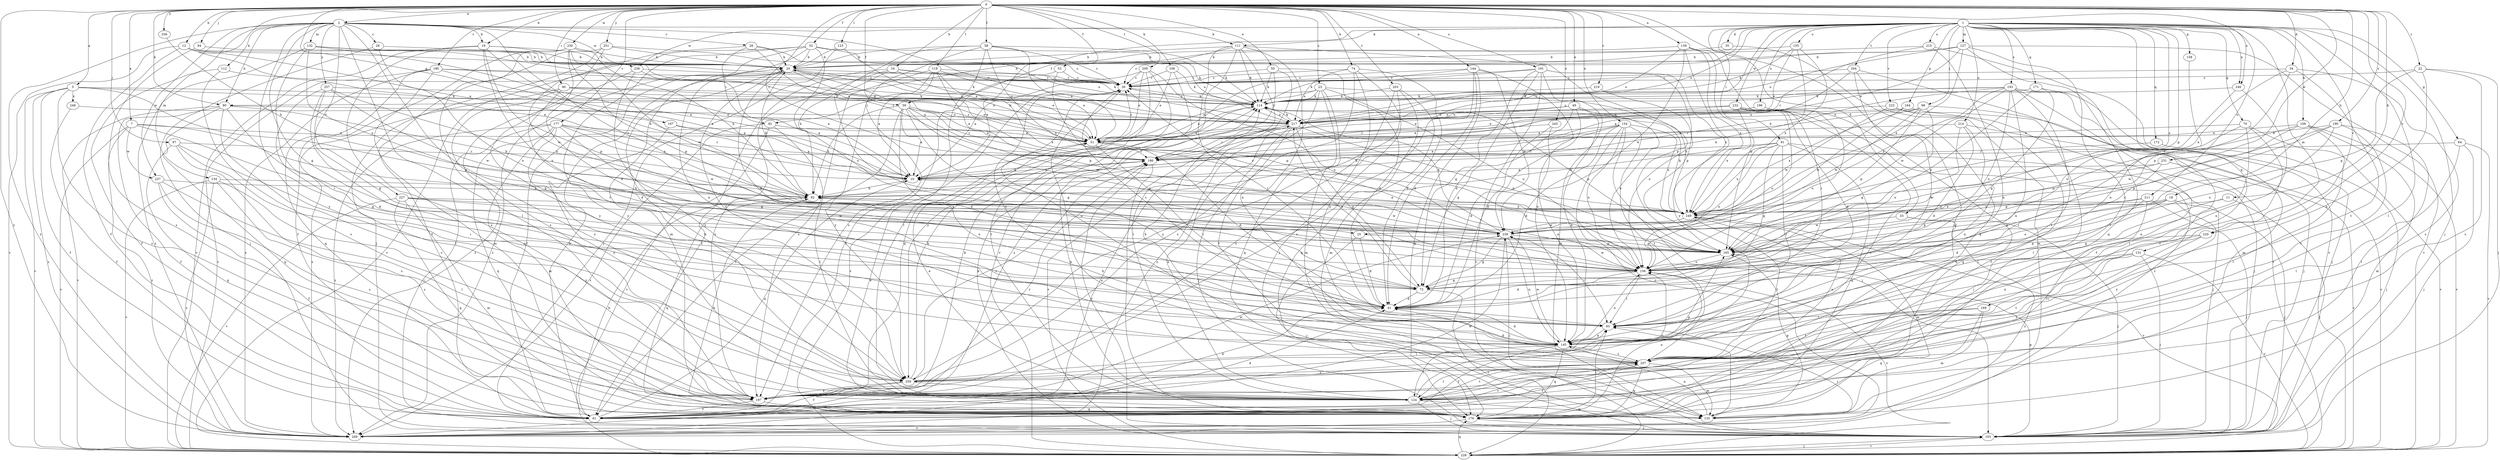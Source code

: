 strict digraph  {
0;
1;
2;
5;
7;
10;
11;
12;
16;
18;
19;
20;
22;
23;
25;
26;
28;
30;
33;
34;
35;
41;
49;
50;
51;
52;
53;
58;
59;
61;
64;
70;
72;
74;
80;
82;
90;
91;
92;
93;
94;
97;
98;
103;
106;
109;
111;
112;
114;
118;
123;
124;
127;
131;
132;
134;
135;
139;
144;
145;
154;
155;
156;
158;
164;
165;
167;
169;
171;
172;
176;
177;
180;
186;
190;
191;
193;
196;
197;
200;
203;
204;
207;
211;
214;
215;
217;
219;
220;
223;
227;
228;
230;
231;
232;
236;
237;
238;
245;
246;
248;
249;
251;
256;
257;
259;
269;
0 -> 2  [label=a];
0 -> 5  [label=a];
0 -> 7  [label=a];
0 -> 10  [label=a];
0 -> 11  [label=b];
0 -> 12  [label=b];
0 -> 16  [label=b];
0 -> 18  [label=b];
0 -> 19  [label=b];
0 -> 22  [label=c];
0 -> 23  [label=c];
0 -> 33  [label=d];
0 -> 34  [label=d];
0 -> 49  [label=e];
0 -> 50  [label=e];
0 -> 52  [label=f];
0 -> 53  [label=f];
0 -> 58  [label=f];
0 -> 59  [label=f];
0 -> 74  [label=h];
0 -> 80  [label=h];
0 -> 90  [label=i];
0 -> 94  [label=j];
0 -> 97  [label=j];
0 -> 106  [label=k];
0 -> 118  [label=l];
0 -> 123  [label=l];
0 -> 139  [label=n];
0 -> 144  [label=n];
0 -> 154  [label=o];
0 -> 167  [label=q];
0 -> 177  [label=r];
0 -> 180  [label=r];
0 -> 186  [label=r];
0 -> 190  [label=s];
0 -> 191  [label=s];
0 -> 200  [label=t];
0 -> 203  [label=t];
0 -> 219  [label=v];
0 -> 220  [label=v];
0 -> 230  [label=w];
0 -> 231  [label=w];
0 -> 245  [label=x];
0 -> 246  [label=x];
0 -> 251  [label=y];
0 -> 256  [label=y];
0 -> 269  [label=z];
1 -> 25  [label=c];
1 -> 35  [label=d];
1 -> 59  [label=f];
1 -> 64  [label=g];
1 -> 70  [label=g];
1 -> 80  [label=h];
1 -> 91  [label=i];
1 -> 98  [label=j];
1 -> 103  [label=j];
1 -> 109  [label=k];
1 -> 111  [label=k];
1 -> 124  [label=l];
1 -> 127  [label=m];
1 -> 131  [label=m];
1 -> 155  [label=o];
1 -> 158  [label=p];
1 -> 164  [label=p];
1 -> 165  [label=p];
1 -> 169  [label=q];
1 -> 171  [label=q];
1 -> 172  [label=q];
1 -> 176  [label=q];
1 -> 186  [label=r];
1 -> 193  [label=s];
1 -> 196  [label=s];
1 -> 204  [label=t];
1 -> 211  [label=u];
1 -> 214  [label=u];
1 -> 215  [label=u];
1 -> 217  [label=u];
1 -> 220  [label=v];
1 -> 223  [label=v];
1 -> 232  [label=w];
1 -> 236  [label=w];
1 -> 246  [label=x];
2 -> 19  [label=b];
2 -> 25  [label=c];
2 -> 26  [label=c];
2 -> 28  [label=c];
2 -> 72  [label=g];
2 -> 80  [label=h];
2 -> 111  [label=k];
2 -> 112  [label=k];
2 -> 124  [label=l];
2 -> 132  [label=m];
2 -> 134  [label=m];
2 -> 207  [label=t];
2 -> 217  [label=u];
2 -> 227  [label=v];
2 -> 236  [label=w];
2 -> 237  [label=w];
2 -> 257  [label=y];
2 -> 259  [label=y];
2 -> 269  [label=z];
5 -> 61  [label=f];
5 -> 114  [label=k];
5 -> 165  [label=p];
5 -> 197  [label=s];
5 -> 217  [label=u];
5 -> 228  [label=v];
5 -> 248  [label=x];
5 -> 269  [label=z];
7 -> 51  [label=e];
7 -> 72  [label=g];
7 -> 165  [label=p];
7 -> 228  [label=v];
7 -> 237  [label=w];
7 -> 269  [label=z];
10 -> 82  [label=h];
10 -> 186  [label=r];
11 -> 72  [label=g];
11 -> 103  [label=j];
11 -> 249  [label=x];
12 -> 10  [label=a];
12 -> 20  [label=b];
12 -> 30  [label=c];
12 -> 61  [label=f];
12 -> 228  [label=v];
16 -> 30  [label=c];
16 -> 51  [label=e];
16 -> 61  [label=f];
16 -> 114  [label=k];
16 -> 156  [label=o];
16 -> 197  [label=s];
18 -> 41  [label=d];
18 -> 103  [label=j];
18 -> 156  [label=o];
18 -> 165  [label=p];
18 -> 249  [label=x];
18 -> 259  [label=y];
19 -> 20  [label=b];
19 -> 51  [label=e];
19 -> 82  [label=h];
19 -> 156  [label=o];
19 -> 165  [label=p];
19 -> 197  [label=s];
19 -> 228  [label=v];
20 -> 30  [label=c];
20 -> 41  [label=d];
20 -> 61  [label=f];
20 -> 114  [label=k];
20 -> 145  [label=n];
20 -> 186  [label=r];
20 -> 217  [label=u];
20 -> 269  [label=z];
22 -> 30  [label=c];
22 -> 103  [label=j];
22 -> 145  [label=n];
22 -> 165  [label=p];
22 -> 197  [label=s];
23 -> 51  [label=e];
23 -> 92  [label=i];
23 -> 114  [label=k];
23 -> 135  [label=m];
23 -> 156  [label=o];
23 -> 176  [label=q];
23 -> 249  [label=x];
23 -> 269  [label=z];
25 -> 41  [label=d];
25 -> 103  [label=j];
25 -> 165  [label=p];
26 -> 20  [label=b];
26 -> 103  [label=j];
26 -> 156  [label=o];
28 -> 20  [label=b];
28 -> 30  [label=c];
28 -> 92  [label=i];
28 -> 186  [label=r];
28 -> 238  [label=w];
30 -> 114  [label=k];
30 -> 145  [label=n];
30 -> 228  [label=v];
33 -> 103  [label=j];
33 -> 238  [label=w];
33 -> 269  [label=z];
34 -> 30  [label=c];
34 -> 165  [label=p];
34 -> 197  [label=s];
34 -> 207  [label=t];
34 -> 249  [label=x];
35 -> 20  [label=b];
35 -> 176  [label=q];
41 -> 30  [label=c];
41 -> 93  [label=i];
49 -> 41  [label=d];
49 -> 51  [label=e];
49 -> 72  [label=g];
49 -> 145  [label=n];
49 -> 156  [label=o];
49 -> 217  [label=u];
50 -> 30  [label=c];
50 -> 41  [label=d];
50 -> 114  [label=k];
50 -> 124  [label=l];
50 -> 269  [label=z];
51 -> 20  [label=b];
51 -> 30  [label=c];
51 -> 41  [label=d];
51 -> 93  [label=i];
51 -> 186  [label=r];
52 -> 20  [label=b];
52 -> 114  [label=k];
52 -> 135  [label=m];
52 -> 145  [label=n];
52 -> 156  [label=o];
52 -> 217  [label=u];
52 -> 228  [label=v];
52 -> 259  [label=y];
53 -> 30  [label=c];
53 -> 61  [label=f];
53 -> 165  [label=p];
58 -> 20  [label=b];
58 -> 30  [label=c];
58 -> 51  [label=e];
58 -> 82  [label=h];
58 -> 114  [label=k];
58 -> 124  [label=l];
58 -> 197  [label=s];
58 -> 249  [label=x];
59 -> 10  [label=a];
59 -> 41  [label=d];
59 -> 51  [label=e];
59 -> 61  [label=f];
59 -> 72  [label=g];
59 -> 82  [label=h];
59 -> 156  [label=o];
59 -> 186  [label=r];
59 -> 217  [label=u];
59 -> 238  [label=w];
61 -> 10  [label=a];
61 -> 20  [label=b];
61 -> 41  [label=d];
61 -> 82  [label=h];
61 -> 186  [label=r];
61 -> 207  [label=t];
61 -> 238  [label=w];
64 -> 103  [label=j];
64 -> 124  [label=l];
64 -> 186  [label=r];
64 -> 228  [label=v];
70 -> 51  [label=e];
70 -> 93  [label=i];
70 -> 145  [label=n];
70 -> 207  [label=t];
70 -> 228  [label=v];
72 -> 41  [label=d];
72 -> 217  [label=u];
72 -> 228  [label=v];
74 -> 30  [label=c];
74 -> 41  [label=d];
74 -> 103  [label=j];
74 -> 145  [label=n];
74 -> 197  [label=s];
74 -> 217  [label=u];
80 -> 41  [label=d];
80 -> 61  [label=f];
80 -> 82  [label=h];
80 -> 176  [label=q];
80 -> 197  [label=s];
80 -> 217  [label=u];
80 -> 228  [label=v];
82 -> 20  [label=b];
82 -> 176  [label=q];
82 -> 238  [label=w];
82 -> 249  [label=x];
90 -> 10  [label=a];
90 -> 41  [label=d];
90 -> 51  [label=e];
90 -> 114  [label=k];
90 -> 259  [label=y];
90 -> 269  [label=z];
91 -> 72  [label=g];
91 -> 82  [label=h];
91 -> 93  [label=i];
91 -> 103  [label=j];
91 -> 156  [label=o];
91 -> 176  [label=q];
91 -> 186  [label=r];
91 -> 249  [label=x];
92 -> 51  [label=e];
92 -> 124  [label=l];
92 -> 228  [label=v];
92 -> 269  [label=z];
93 -> 30  [label=c];
93 -> 145  [label=n];
94 -> 20  [label=b];
94 -> 197  [label=s];
97 -> 93  [label=i];
97 -> 145  [label=n];
97 -> 176  [label=q];
97 -> 186  [label=r];
97 -> 197  [label=s];
98 -> 72  [label=g];
98 -> 103  [label=j];
98 -> 165  [label=p];
98 -> 186  [label=r];
98 -> 217  [label=u];
98 -> 238  [label=w];
98 -> 249  [label=x];
103 -> 114  [label=k];
103 -> 165  [label=p];
103 -> 186  [label=r];
103 -> 228  [label=v];
106 -> 30  [label=c];
106 -> 51  [label=e];
106 -> 114  [label=k];
106 -> 259  [label=y];
109 -> 51  [label=e];
109 -> 124  [label=l];
109 -> 135  [label=m];
109 -> 156  [label=o];
109 -> 165  [label=p];
109 -> 228  [label=v];
111 -> 10  [label=a];
111 -> 20  [label=b];
111 -> 93  [label=i];
111 -> 114  [label=k];
111 -> 145  [label=n];
111 -> 165  [label=p];
111 -> 186  [label=r];
111 -> 228  [label=v];
112 -> 30  [label=c];
112 -> 61  [label=f];
112 -> 197  [label=s];
114 -> 30  [label=c];
114 -> 165  [label=p];
114 -> 217  [label=u];
118 -> 10  [label=a];
118 -> 30  [label=c];
118 -> 51  [label=e];
118 -> 165  [label=p];
118 -> 197  [label=s];
118 -> 249  [label=x];
118 -> 259  [label=y];
123 -> 20  [label=b];
123 -> 51  [label=e];
123 -> 103  [label=j];
124 -> 20  [label=b];
124 -> 51  [label=e];
124 -> 103  [label=j];
124 -> 135  [label=m];
124 -> 156  [label=o];
124 -> 207  [label=t];
124 -> 217  [label=u];
127 -> 20  [label=b];
127 -> 30  [label=c];
127 -> 51  [label=e];
127 -> 124  [label=l];
127 -> 176  [label=q];
127 -> 217  [label=u];
127 -> 228  [label=v];
127 -> 249  [label=x];
131 -> 93  [label=i];
131 -> 103  [label=j];
131 -> 156  [label=o];
131 -> 207  [label=t];
131 -> 228  [label=v];
132 -> 10  [label=a];
132 -> 20  [label=b];
132 -> 51  [label=e];
132 -> 93  [label=i];
132 -> 249  [label=x];
132 -> 269  [label=z];
134 -> 82  [label=h];
134 -> 197  [label=s];
134 -> 228  [label=v];
134 -> 259  [label=y];
134 -> 269  [label=z];
135 -> 51  [label=e];
135 -> 93  [label=i];
135 -> 145  [label=n];
135 -> 165  [label=p];
139 -> 20  [label=b];
139 -> 93  [label=i];
139 -> 165  [label=p];
139 -> 217  [label=u];
139 -> 238  [label=w];
139 -> 249  [label=x];
139 -> 259  [label=y];
144 -> 30  [label=c];
144 -> 41  [label=d];
144 -> 114  [label=k];
144 -> 145  [label=n];
144 -> 176  [label=q];
144 -> 197  [label=s];
144 -> 238  [label=w];
145 -> 41  [label=d];
145 -> 61  [label=f];
145 -> 82  [label=h];
145 -> 124  [label=l];
145 -> 156  [label=o];
145 -> 176  [label=q];
145 -> 207  [label=t];
145 -> 238  [label=w];
154 -> 10  [label=a];
154 -> 41  [label=d];
154 -> 51  [label=e];
154 -> 82  [label=h];
154 -> 103  [label=j];
154 -> 156  [label=o];
154 -> 207  [label=t];
154 -> 249  [label=x];
154 -> 269  [label=z];
155 -> 20  [label=b];
155 -> 51  [label=e];
155 -> 82  [label=h];
155 -> 114  [label=k];
155 -> 249  [label=x];
156 -> 41  [label=d];
156 -> 72  [label=g];
156 -> 93  [label=i];
156 -> 228  [label=v];
156 -> 238  [label=w];
158 -> 145  [label=n];
164 -> 124  [label=l];
164 -> 217  [label=u];
164 -> 238  [label=w];
165 -> 156  [label=o];
167 -> 10  [label=a];
167 -> 51  [label=e];
167 -> 259  [label=y];
169 -> 93  [label=i];
169 -> 135  [label=m];
169 -> 176  [label=q];
169 -> 207  [label=t];
171 -> 72  [label=g];
171 -> 114  [label=k];
171 -> 124  [label=l];
171 -> 165  [label=p];
172 -> 103  [label=j];
172 -> 186  [label=r];
176 -> 82  [label=h];
176 -> 93  [label=i];
176 -> 103  [label=j];
176 -> 114  [label=k];
176 -> 156  [label=o];
176 -> 269  [label=z];
177 -> 10  [label=a];
177 -> 51  [label=e];
177 -> 72  [label=g];
177 -> 103  [label=j];
177 -> 124  [label=l];
177 -> 135  [label=m];
177 -> 176  [label=q];
177 -> 186  [label=r];
177 -> 238  [label=w];
177 -> 269  [label=z];
180 -> 10  [label=a];
180 -> 30  [label=c];
180 -> 135  [label=m];
180 -> 176  [label=q];
180 -> 217  [label=u];
180 -> 228  [label=v];
180 -> 269  [label=z];
186 -> 10  [label=a];
186 -> 124  [label=l];
190 -> 51  [label=e];
190 -> 124  [label=l];
190 -> 156  [label=o];
190 -> 165  [label=p];
190 -> 207  [label=t];
190 -> 238  [label=w];
191 -> 10  [label=a];
191 -> 30  [label=c];
191 -> 41  [label=d];
191 -> 72  [label=g];
191 -> 135  [label=m];
191 -> 165  [label=p];
191 -> 228  [label=v];
191 -> 249  [label=x];
193 -> 61  [label=f];
193 -> 82  [label=h];
193 -> 103  [label=j];
193 -> 114  [label=k];
193 -> 135  [label=m];
193 -> 145  [label=n];
193 -> 156  [label=o];
193 -> 207  [label=t];
193 -> 217  [label=u];
193 -> 238  [label=w];
193 -> 249  [label=x];
196 -> 51  [label=e];
196 -> 156  [label=o];
196 -> 176  [label=q];
196 -> 217  [label=u];
197 -> 41  [label=d];
197 -> 61  [label=f];
197 -> 114  [label=k];
197 -> 176  [label=q];
197 -> 238  [label=w];
200 -> 10  [label=a];
200 -> 30  [label=c];
200 -> 51  [label=e];
200 -> 124  [label=l];
200 -> 156  [label=o];
200 -> 176  [label=q];
203 -> 114  [label=k];
203 -> 135  [label=m];
203 -> 176  [label=q];
203 -> 197  [label=s];
203 -> 259  [label=y];
204 -> 10  [label=a];
204 -> 30  [label=c];
204 -> 93  [label=i];
204 -> 135  [label=m];
204 -> 228  [label=v];
207 -> 30  [label=c];
207 -> 41  [label=d];
207 -> 61  [label=f];
207 -> 114  [label=k];
207 -> 124  [label=l];
207 -> 135  [label=m];
207 -> 176  [label=q];
207 -> 249  [label=x];
207 -> 259  [label=y];
211 -> 93  [label=i];
211 -> 103  [label=j];
211 -> 124  [label=l];
211 -> 165  [label=p];
211 -> 249  [label=x];
214 -> 41  [label=d];
214 -> 51  [label=e];
214 -> 145  [label=n];
214 -> 156  [label=o];
214 -> 228  [label=v];
215 -> 20  [label=b];
215 -> 145  [label=n];
215 -> 186  [label=r];
215 -> 228  [label=v];
217 -> 51  [label=e];
217 -> 72  [label=g];
217 -> 103  [label=j];
217 -> 114  [label=k];
217 -> 165  [label=p];
217 -> 186  [label=r];
217 -> 207  [label=t];
217 -> 228  [label=v];
219 -> 114  [label=k];
219 -> 156  [label=o];
220 -> 145  [label=n];
220 -> 165  [label=p];
220 -> 197  [label=s];
220 -> 207  [label=t];
223 -> 61  [label=f];
223 -> 103  [label=j];
223 -> 217  [label=u];
223 -> 238  [label=w];
227 -> 135  [label=m];
227 -> 156  [label=o];
227 -> 176  [label=q];
227 -> 228  [label=v];
227 -> 238  [label=w];
227 -> 249  [label=x];
228 -> 103  [label=j];
228 -> 176  [label=q];
230 -> 20  [label=b];
230 -> 41  [label=d];
230 -> 61  [label=f];
230 -> 82  [label=h];
230 -> 165  [label=p];
230 -> 197  [label=s];
230 -> 238  [label=w];
231 -> 10  [label=a];
231 -> 165  [label=p];
231 -> 228  [label=v];
231 -> 238  [label=w];
232 -> 41  [label=d];
232 -> 156  [label=o];
232 -> 186  [label=r];
232 -> 197  [label=s];
232 -> 217  [label=u];
232 -> 249  [label=x];
232 -> 269  [label=z];
236 -> 10  [label=a];
236 -> 30  [label=c];
236 -> 259  [label=y];
236 -> 269  [label=z];
237 -> 61  [label=f];
237 -> 82  [label=h];
237 -> 124  [label=l];
237 -> 197  [label=s];
238 -> 30  [label=c];
238 -> 72  [label=g];
238 -> 93  [label=i];
238 -> 103  [label=j];
238 -> 114  [label=k];
238 -> 145  [label=n];
238 -> 165  [label=p];
245 -> 41  [label=d];
245 -> 51  [label=e];
245 -> 145  [label=n];
246 -> 114  [label=k];
246 -> 145  [label=n];
246 -> 156  [label=o];
248 -> 61  [label=f];
248 -> 217  [label=u];
249 -> 10  [label=a];
249 -> 114  [label=k];
249 -> 135  [label=m];
249 -> 207  [label=t];
249 -> 228  [label=v];
249 -> 238  [label=w];
251 -> 20  [label=b];
251 -> 61  [label=f];
251 -> 103  [label=j];
251 -> 217  [label=u];
251 -> 259  [label=y];
256 -> 82  [label=h];
257 -> 72  [label=g];
257 -> 93  [label=i];
257 -> 114  [label=k];
257 -> 124  [label=l];
257 -> 238  [label=w];
257 -> 249  [label=x];
259 -> 61  [label=f];
259 -> 93  [label=i];
259 -> 114  [label=k];
259 -> 124  [label=l];
259 -> 165  [label=p];
259 -> 186  [label=r];
259 -> 197  [label=s];
269 -> 93  [label=i];
269 -> 217  [label=u];
}

